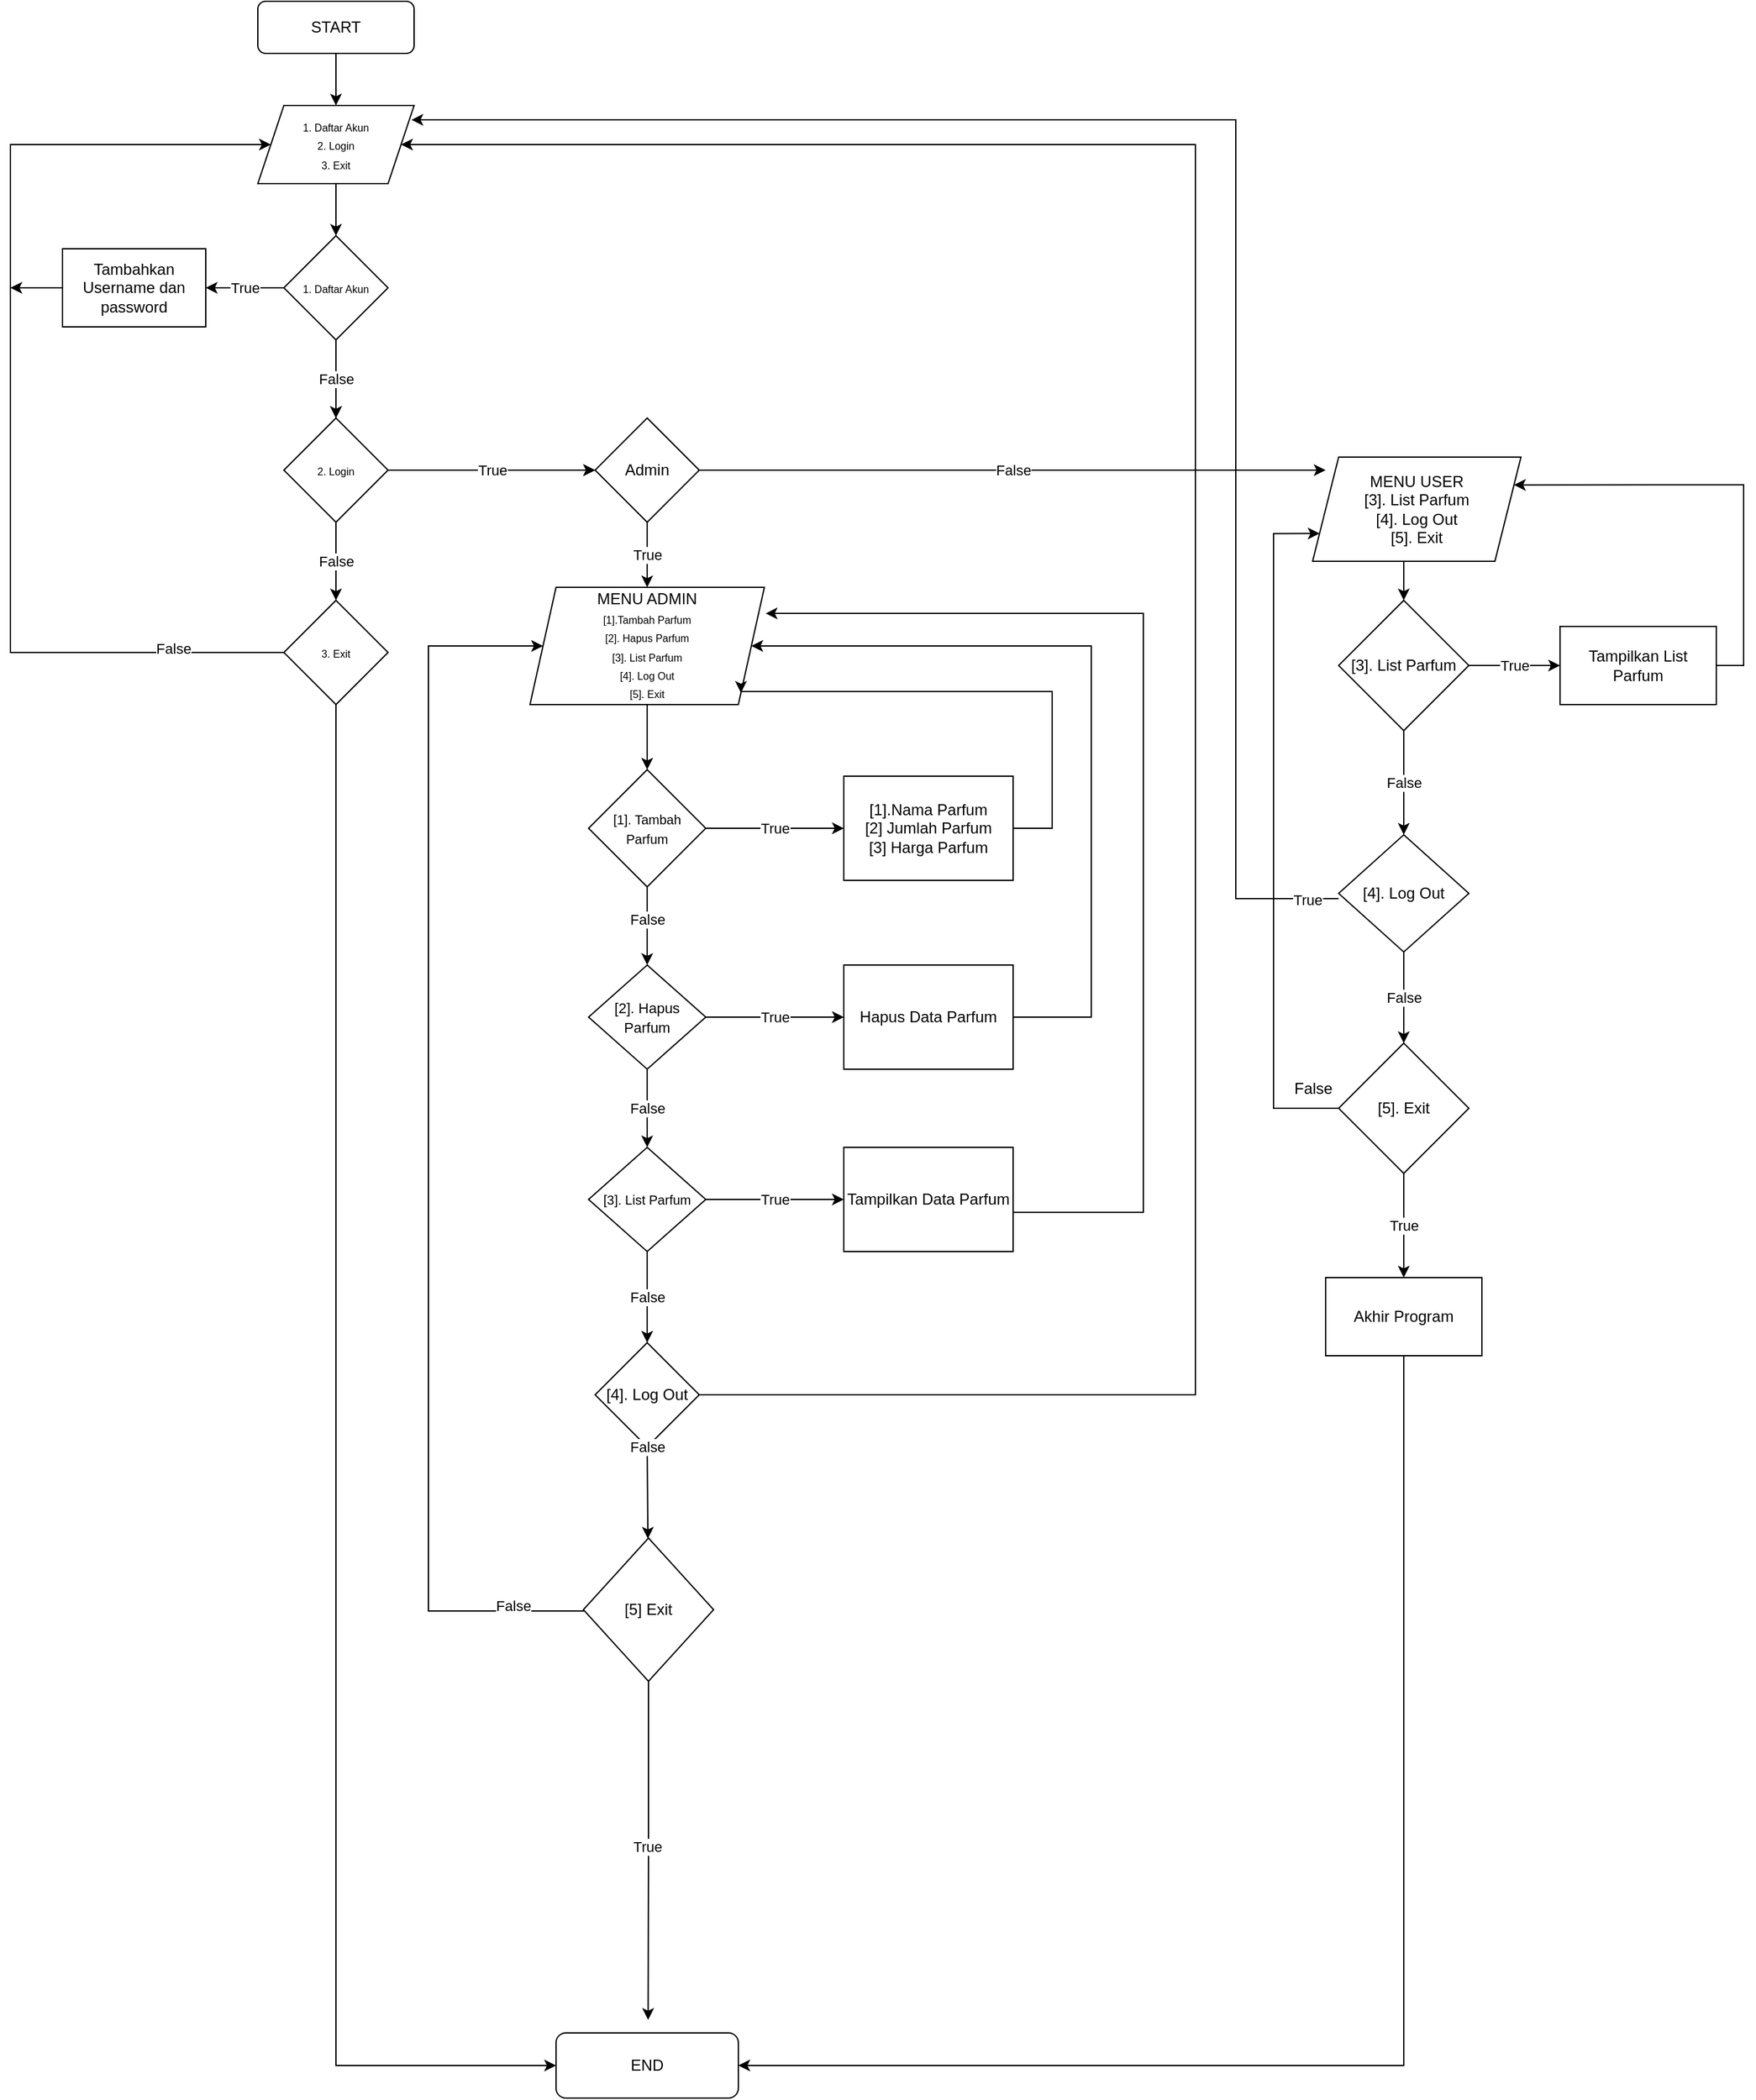 <mxfile version="24.7.17">
  <diagram name="Page-1" id="-yvtjSVOBkPBHiRVmAEW">
    <mxGraphModel dx="1720" dy="807" grid="1" gridSize="10" guides="1" tooltips="1" connect="1" arrows="1" fold="1" page="1" pageScale="1" pageWidth="2300" pageHeight="2000" math="0" shadow="0">
      <root>
        <mxCell id="0" />
        <mxCell id="1" parent="0" />
        <mxCell id="7bKF3bl3Uuq6F6FFyZXD-1" style="edgeStyle=orthogonalEdgeStyle;rounded=0;orthogonalLoop=1;jettySize=auto;html=1;exitX=0.5;exitY=1;exitDx=0;exitDy=0;entryX=0.5;entryY=0;entryDx=0;entryDy=0;" parent="1" source="7bKF3bl3Uuq6F6FFyZXD-2" target="7bKF3bl3Uuq6F6FFyZXD-4" edge="1">
          <mxGeometry relative="1" as="geometry" />
        </mxCell>
        <mxCell id="7bKF3bl3Uuq6F6FFyZXD-2" value="START" style="rounded=1;whiteSpace=wrap;html=1;fontSize=12;glass=0;strokeWidth=1;shadow=0;" parent="1" vertex="1">
          <mxGeometry x="460" y="580" width="120" height="40" as="geometry" />
        </mxCell>
        <mxCell id="7bKF3bl3Uuq6F6FFyZXD-3" style="edgeStyle=orthogonalEdgeStyle;rounded=0;orthogonalLoop=1;jettySize=auto;html=1;exitX=0.5;exitY=1;exitDx=0;exitDy=0;entryX=0.5;entryY=0;entryDx=0;entryDy=0;" parent="1" source="7bKF3bl3Uuq6F6FFyZXD-4" target="7bKF3bl3Uuq6F6FFyZXD-6" edge="1">
          <mxGeometry relative="1" as="geometry" />
        </mxCell>
        <mxCell id="7bKF3bl3Uuq6F6FFyZXD-4" value="&lt;div&gt;&lt;font style=&quot;font-size: 8px;&quot;&gt;1. Daftar Akun&lt;/font&gt;&lt;/div&gt;&lt;div&gt;&lt;font style=&quot;font-size: 8px;&quot;&gt;2. Login&lt;/font&gt;&lt;/div&gt;&lt;div&gt;&lt;font style=&quot;font-size: 8px;&quot;&gt;3. Exit&lt;br&gt;&lt;/font&gt;&lt;/div&gt;" style="shape=parallelogram;perimeter=parallelogramPerimeter;whiteSpace=wrap;html=1;fixedSize=1;" parent="1" vertex="1">
          <mxGeometry x="460" y="660" width="120" height="60" as="geometry" />
        </mxCell>
        <mxCell id="7bKF3bl3Uuq6F6FFyZXD-5" style="edgeStyle=orthogonalEdgeStyle;rounded=0;orthogonalLoop=1;jettySize=auto;html=1;exitX=0.5;exitY=1;exitDx=0;exitDy=0;entryX=0.5;entryY=0;entryDx=0;entryDy=0;" parent="1" source="7bKF3bl3Uuq6F6FFyZXD-6" target="7bKF3bl3Uuq6F6FFyZXD-8" edge="1">
          <mxGeometry relative="1" as="geometry" />
        </mxCell>
        <mxCell id="7bKF3bl3Uuq6F6FFyZXD-6" value="&lt;font style=&quot;font-size: 8px;&quot;&gt;1. Daftar Akun&lt;br&gt;&lt;/font&gt;" style="rhombus;whiteSpace=wrap;html=1;" parent="1" vertex="1">
          <mxGeometry x="480" y="760" width="80" height="80" as="geometry" />
        </mxCell>
        <mxCell id="7bKF3bl3Uuq6F6FFyZXD-7" style="edgeStyle=orthogonalEdgeStyle;rounded=0;orthogonalLoop=1;jettySize=auto;html=1;exitX=1;exitY=0.5;exitDx=0;exitDy=0;entryX=0;entryY=0.5;entryDx=0;entryDy=0;" parent="1" source="7bKF3bl3Uuq6F6FFyZXD-8" target="7bKF3bl3Uuq6F6FFyZXD-11" edge="1">
          <mxGeometry relative="1" as="geometry">
            <mxPoint x="660" y="920" as="targetPoint" />
          </mxGeometry>
        </mxCell>
        <mxCell id="7bKF3bl3Uuq6F6FFyZXD-8" value="&lt;font style=&quot;font-size: 8px;&quot;&gt;2. Login&lt;br&gt;&lt;/font&gt;" style="rhombus;whiteSpace=wrap;html=1;" parent="1" vertex="1">
          <mxGeometry x="480" y="900" width="80" height="80" as="geometry" />
        </mxCell>
        <mxCell id="7bKF3bl3Uuq6F6FFyZXD-70" style="edgeStyle=orthogonalEdgeStyle;rounded=0;orthogonalLoop=1;jettySize=auto;html=1;exitX=0;exitY=0.5;exitDx=0;exitDy=0;entryX=0;entryY=0.5;entryDx=0;entryDy=0;" parent="1" source="7bKF3bl3Uuq6F6FFyZXD-9" target="7bKF3bl3Uuq6F6FFyZXD-4" edge="1">
          <mxGeometry relative="1" as="geometry">
            <mxPoint x="420" y="690" as="targetPoint" />
            <Array as="points">
              <mxPoint x="270" y="1080" />
              <mxPoint x="270" y="690" />
            </Array>
          </mxGeometry>
        </mxCell>
        <mxCell id="mrZ9wVFB_9mN2UCOwn0G-32" value="False" style="edgeLabel;html=1;align=center;verticalAlign=middle;resizable=0;points=[];" vertex="1" connectable="0" parent="7bKF3bl3Uuq6F6FFyZXD-70">
          <mxGeometry x="-0.787" y="-3" relative="1" as="geometry">
            <mxPoint as="offset" />
          </mxGeometry>
        </mxCell>
        <mxCell id="7bKF3bl3Uuq6F6FFyZXD-87" style="edgeStyle=orthogonalEdgeStyle;rounded=0;orthogonalLoop=1;jettySize=auto;html=1;exitX=0.5;exitY=1;exitDx=0;exitDy=0;entryX=0;entryY=0.5;entryDx=0;entryDy=0;" parent="1" source="7bKF3bl3Uuq6F6FFyZXD-9" edge="1" target="7bKF3bl3Uuq6F6FFyZXD-91">
          <mxGeometry relative="1" as="geometry">
            <mxPoint x="520" y="2170" as="targetPoint" />
            <Array as="points">
              <mxPoint x="520" y="2165" />
            </Array>
          </mxGeometry>
        </mxCell>
        <mxCell id="7bKF3bl3Uuq6F6FFyZXD-9" value="&lt;font style=&quot;font-size: 8px;&quot;&gt;3. Exit&lt;br&gt;&lt;/font&gt;" style="rhombus;whiteSpace=wrap;html=1;" parent="1" vertex="1">
          <mxGeometry x="480" y="1040" width="80" height="80" as="geometry" />
        </mxCell>
        <mxCell id="7bKF3bl3Uuq6F6FFyZXD-11" value="Admin" style="rhombus;whiteSpace=wrap;html=1;" parent="1" vertex="1">
          <mxGeometry x="719" y="900" width="80" height="80" as="geometry" />
        </mxCell>
        <mxCell id="7bKF3bl3Uuq6F6FFyZXD-12" value="" style="endArrow=classic;html=1;rounded=0;entryX=0.5;entryY=0;entryDx=0;entryDy=0;" parent="1" source="7bKF3bl3Uuq6F6FFyZXD-8" target="7bKF3bl3Uuq6F6FFyZXD-9" edge="1">
          <mxGeometry relative="1" as="geometry">
            <mxPoint x="550" y="970" as="sourcePoint" />
            <mxPoint x="560" y="1010" as="targetPoint" />
          </mxGeometry>
        </mxCell>
        <mxCell id="7bKF3bl3Uuq6F6FFyZXD-13" value="False" style="edgeLabel;resizable=0;html=1;;align=center;verticalAlign=middle;" parent="7bKF3bl3Uuq6F6FFyZXD-12" connectable="0" vertex="1">
          <mxGeometry relative="1" as="geometry">
            <mxPoint as="offset" />
          </mxGeometry>
        </mxCell>
        <mxCell id="7bKF3bl3Uuq6F6FFyZXD-14" value="" style="endArrow=classic;html=1;rounded=0;exitX=0;exitY=0.5;exitDx=0;exitDy=0;entryX=1;entryY=0.5;entryDx=0;entryDy=0;" parent="1" source="7bKF3bl3Uuq6F6FFyZXD-6" target="7bKF3bl3Uuq6F6FFyZXD-16" edge="1">
          <mxGeometry relative="1" as="geometry">
            <mxPoint x="420" y="919.5" as="sourcePoint" />
            <mxPoint x="440" y="810" as="targetPoint" />
            <Array as="points" />
          </mxGeometry>
        </mxCell>
        <mxCell id="7bKF3bl3Uuq6F6FFyZXD-15" value="True" style="edgeLabel;resizable=0;html=1;;align=center;verticalAlign=middle;" parent="7bKF3bl3Uuq6F6FFyZXD-14" connectable="0" vertex="1">
          <mxGeometry relative="1" as="geometry" />
        </mxCell>
        <mxCell id="7bKF3bl3Uuq6F6FFyZXD-71" style="edgeStyle=orthogonalEdgeStyle;rounded=0;orthogonalLoop=1;jettySize=auto;html=1;exitX=0;exitY=0.5;exitDx=0;exitDy=0;" parent="1" source="7bKF3bl3Uuq6F6FFyZXD-16" edge="1">
          <mxGeometry relative="1" as="geometry">
            <mxPoint x="270" y="800" as="targetPoint" />
          </mxGeometry>
        </mxCell>
        <mxCell id="7bKF3bl3Uuq6F6FFyZXD-16" value="Tambahkan Username dan password" style="rounded=0;whiteSpace=wrap;html=1;" parent="1" vertex="1">
          <mxGeometry x="310" y="770" width="110" height="60" as="geometry" />
        </mxCell>
        <mxCell id="7bKF3bl3Uuq6F6FFyZXD-18" value="&lt;div&gt;MENU ADMIN&lt;/div&gt;&lt;div&gt;&lt;font style=&quot;font-size: 8px;&quot;&gt;[1].Tambah Parfum&lt;/font&gt;&lt;/div&gt;&lt;div&gt;&lt;font style=&quot;font-size: 8px;&quot;&gt;[2]. Hapus Parfum&lt;/font&gt;&lt;/div&gt;&lt;div&gt;&lt;font style=&quot;font-size: 8px;&quot;&gt;[3]. List Parfum&lt;/font&gt;&lt;/div&gt;&lt;div&gt;&lt;font style=&quot;font-size: 8px;&quot;&gt;[4]. Log Out&lt;/font&gt;&lt;/div&gt;&lt;div&gt;&lt;font style=&quot;font-size: 8px;&quot;&gt;[5]. Exit&lt;/font&gt;&lt;br&gt;&lt;/div&gt;" style="shape=parallelogram;perimeter=parallelogramPerimeter;whiteSpace=wrap;html=1;fixedSize=1;" parent="1" vertex="1">
          <mxGeometry x="669" y="1030" width="180" height="90" as="geometry" />
        </mxCell>
        <mxCell id="7bKF3bl3Uuq6F6FFyZXD-21" value="&lt;div&gt;&lt;font style=&quot;font-size: 10px;&quot;&gt;[1]. Tambah&lt;/font&gt;&lt;/div&gt;&lt;div&gt;&lt;font style=&quot;font-size: 10px;&quot;&gt;Parfum&lt;/font&gt;&lt;br&gt;&lt;/div&gt;" style="rhombus;whiteSpace=wrap;html=1;" parent="1" vertex="1">
          <mxGeometry x="714" y="1170" width="90" height="90" as="geometry" />
        </mxCell>
        <mxCell id="7bKF3bl3Uuq6F6FFyZXD-23" value="&lt;font style=&quot;font-size: 11px;&quot;&gt;[2]. Hapus Parfum&lt;/font&gt;" style="rhombus;whiteSpace=wrap;html=1;" parent="1" vertex="1">
          <mxGeometry x="714" y="1320" width="90" height="80" as="geometry" />
        </mxCell>
        <mxCell id="7bKF3bl3Uuq6F6FFyZXD-26" style="edgeStyle=orthogonalEdgeStyle;rounded=0;orthogonalLoop=1;jettySize=auto;html=1;exitX=1;exitY=0.5;exitDx=0;exitDy=0;" parent="1" source="7bKF3bl3Uuq6F6FFyZXD-27" target="7bKF3bl3Uuq6F6FFyZXD-4" edge="1">
          <mxGeometry relative="1" as="geometry">
            <mxPoint x="850" y="760" as="targetPoint" />
            <Array as="points">
              <mxPoint x="1180" y="1650" />
              <mxPoint x="1180" y="690" />
            </Array>
          </mxGeometry>
        </mxCell>
        <mxCell id="7bKF3bl3Uuq6F6FFyZXD-27" value="[4]. Log Out" style="rhombus;whiteSpace=wrap;html=1;" parent="1" vertex="1">
          <mxGeometry x="719" y="1610" width="80" height="80" as="geometry" />
        </mxCell>
        <mxCell id="7bKF3bl3Uuq6F6FFyZXD-77" style="edgeStyle=orthogonalEdgeStyle;rounded=0;orthogonalLoop=1;jettySize=auto;html=1;exitX=1;exitY=0.5;exitDx=0;exitDy=0;entryX=1;entryY=1;entryDx=0;entryDy=0;" parent="1" source="7bKF3bl3Uuq6F6FFyZXD-28" target="7bKF3bl3Uuq6F6FFyZXD-18" edge="1">
          <mxGeometry relative="1" as="geometry">
            <mxPoint x="1080" y="1110" as="targetPoint" />
            <Array as="points">
              <mxPoint x="1070" y="1215" />
              <mxPoint x="1070" y="1110" />
              <mxPoint x="831" y="1110" />
            </Array>
          </mxGeometry>
        </mxCell>
        <mxCell id="7bKF3bl3Uuq6F6FFyZXD-28" value="&lt;div&gt;[1].Nama Parfum&lt;/div&gt;&lt;div&gt;[2] Jumlah Parfum&lt;/div&gt;&lt;div&gt;[3] Harga Parfum&lt;br&gt;&lt;/div&gt;" style="rounded=0;whiteSpace=wrap;html=1;" parent="1" vertex="1">
          <mxGeometry x="910" y="1175" width="130" height="80" as="geometry" />
        </mxCell>
        <mxCell id="7bKF3bl3Uuq6F6FFyZXD-33" value="" style="endArrow=classic;html=1;rounded=0;entryX=0.5;entryY=0;entryDx=0;entryDy=0;exitX=0.5;exitY=1;exitDx=0;exitDy=0;" parent="1" source="7bKF3bl3Uuq6F6FFyZXD-21" target="7bKF3bl3Uuq6F6FFyZXD-23" edge="1">
          <mxGeometry relative="1" as="geometry">
            <mxPoint x="760" y="1200" as="sourcePoint" />
            <mxPoint x="860" y="1200" as="targetPoint" />
          </mxGeometry>
        </mxCell>
        <mxCell id="7bKF3bl3Uuq6F6FFyZXD-34" value="False" style="edgeLabel;resizable=0;html=1;;align=center;verticalAlign=middle;" parent="7bKF3bl3Uuq6F6FFyZXD-33" connectable="0" vertex="1">
          <mxGeometry relative="1" as="geometry">
            <mxPoint y="-5" as="offset" />
          </mxGeometry>
        </mxCell>
        <mxCell id="7bKF3bl3Uuq6F6FFyZXD-35" value="&lt;font style=&quot;font-size: 10px;&quot;&gt;[3]. List Parfum&lt;/font&gt;" style="rhombus;whiteSpace=wrap;html=1;" parent="1" vertex="1">
          <mxGeometry x="714" y="1460" width="90" height="80" as="geometry" />
        </mxCell>
        <mxCell id="7bKF3bl3Uuq6F6FFyZXD-36" value="" style="endArrow=classic;html=1;rounded=0;exitX=0.5;exitY=1;exitDx=0;exitDy=0;entryX=0.5;entryY=0;entryDx=0;entryDy=0;" parent="1" source="7bKF3bl3Uuq6F6FFyZXD-18" target="7bKF3bl3Uuq6F6FFyZXD-21" edge="1">
          <mxGeometry relative="1" as="geometry">
            <mxPoint x="810" y="1260" as="sourcePoint" />
            <mxPoint x="754" y="1140" as="targetPoint" />
          </mxGeometry>
        </mxCell>
        <mxCell id="7bKF3bl3Uuq6F6FFyZXD-39" value="" style="endArrow=classic;html=1;rounded=0;entryX=0.5;entryY=0;entryDx=0;entryDy=0;" parent="1" source="7bKF3bl3Uuq6F6FFyZXD-23" target="7bKF3bl3Uuq6F6FFyZXD-35" edge="1">
          <mxGeometry relative="1" as="geometry">
            <mxPoint x="660" y="1300" as="sourcePoint" />
            <mxPoint x="760" y="1300" as="targetPoint" />
            <Array as="points" />
          </mxGeometry>
        </mxCell>
        <mxCell id="7bKF3bl3Uuq6F6FFyZXD-40" value="False" style="edgeLabel;resizable=0;html=1;;align=center;verticalAlign=middle;" parent="7bKF3bl3Uuq6F6FFyZXD-39" connectable="0" vertex="1">
          <mxGeometry relative="1" as="geometry" />
        </mxCell>
        <mxCell id="7bKF3bl3Uuq6F6FFyZXD-41" value="" style="endArrow=classic;html=1;rounded=0;exitX=1;exitY=0.5;exitDx=0;exitDy=0;entryX=0;entryY=0.5;entryDx=0;entryDy=0;" parent="1" source="7bKF3bl3Uuq6F6FFyZXD-8" target="7bKF3bl3Uuq6F6FFyZXD-11" edge="1">
          <mxGeometry relative="1" as="geometry">
            <mxPoint x="510" y="960" as="sourcePoint" />
            <mxPoint x="610" y="960" as="targetPoint" />
          </mxGeometry>
        </mxCell>
        <mxCell id="7bKF3bl3Uuq6F6FFyZXD-42" value="True" style="edgeLabel;resizable=0;html=1;;align=center;verticalAlign=middle;" parent="7bKF3bl3Uuq6F6FFyZXD-41" connectable="0" vertex="1">
          <mxGeometry relative="1" as="geometry" />
        </mxCell>
        <mxCell id="7bKF3bl3Uuq6F6FFyZXD-43" value="" style="endArrow=classic;html=1;rounded=0;exitX=0.5;exitY=1;exitDx=0;exitDy=0;" parent="1" source="7bKF3bl3Uuq6F6FFyZXD-6" target="7bKF3bl3Uuq6F6FFyZXD-8" edge="1">
          <mxGeometry relative="1" as="geometry">
            <mxPoint x="510" y="910" as="sourcePoint" />
            <mxPoint x="610" y="910" as="targetPoint" />
          </mxGeometry>
        </mxCell>
        <mxCell id="7bKF3bl3Uuq6F6FFyZXD-44" value="False" style="edgeLabel;resizable=0;html=1;;align=center;verticalAlign=middle;" parent="7bKF3bl3Uuq6F6FFyZXD-43" connectable="0" vertex="1">
          <mxGeometry relative="1" as="geometry" />
        </mxCell>
        <mxCell id="7bKF3bl3Uuq6F6FFyZXD-53" style="edgeStyle=orthogonalEdgeStyle;rounded=0;orthogonalLoop=1;jettySize=auto;html=1;exitX=0.5;exitY=1;exitDx=0;exitDy=0;" parent="1" source="7bKF3bl3Uuq6F6FFyZXD-11" target="7bKF3bl3Uuq6F6FFyZXD-11" edge="1">
          <mxGeometry relative="1" as="geometry" />
        </mxCell>
        <mxCell id="7bKF3bl3Uuq6F6FFyZXD-55" value="" style="endArrow=classic;html=1;rounded=0;exitX=0.5;exitY=1;exitDx=0;exitDy=0;" parent="1" source="7bKF3bl3Uuq6F6FFyZXD-11" target="7bKF3bl3Uuq6F6FFyZXD-18" edge="1">
          <mxGeometry relative="1" as="geometry">
            <mxPoint x="770" y="1110" as="sourcePoint" />
            <mxPoint x="870" y="1110" as="targetPoint" />
          </mxGeometry>
        </mxCell>
        <mxCell id="7bKF3bl3Uuq6F6FFyZXD-56" value="True" style="edgeLabel;resizable=0;html=1;;align=center;verticalAlign=middle;" parent="7bKF3bl3Uuq6F6FFyZXD-55" connectable="0" vertex="1">
          <mxGeometry relative="1" as="geometry" />
        </mxCell>
        <mxCell id="7bKF3bl3Uuq6F6FFyZXD-57" value="" style="endArrow=classic;html=1;rounded=0;exitX=1;exitY=0.5;exitDx=0;exitDy=0;" parent="1" source="7bKF3bl3Uuq6F6FFyZXD-23" edge="1">
          <mxGeometry relative="1" as="geometry">
            <mxPoint x="770" y="1370" as="sourcePoint" />
            <mxPoint x="910" y="1360" as="targetPoint" />
          </mxGeometry>
        </mxCell>
        <mxCell id="7bKF3bl3Uuq6F6FFyZXD-58" value="True" style="edgeLabel;resizable=0;html=1;;align=center;verticalAlign=middle;" parent="7bKF3bl3Uuq6F6FFyZXD-57" connectable="0" vertex="1">
          <mxGeometry relative="1" as="geometry" />
        </mxCell>
        <mxCell id="7bKF3bl3Uuq6F6FFyZXD-59" value="" style="endArrow=classic;html=1;rounded=0;exitX=1;exitY=0.5;exitDx=0;exitDy=0;entryX=0;entryY=0.5;entryDx=0;entryDy=0;" parent="1" source="7bKF3bl3Uuq6F6FFyZXD-21" target="7bKF3bl3Uuq6F6FFyZXD-28" edge="1">
          <mxGeometry relative="1" as="geometry">
            <mxPoint x="770" y="1370" as="sourcePoint" />
            <mxPoint x="890" y="1220" as="targetPoint" />
          </mxGeometry>
        </mxCell>
        <mxCell id="7bKF3bl3Uuq6F6FFyZXD-60" value="True" style="edgeLabel;resizable=0;html=1;;align=center;verticalAlign=middle;" parent="7bKF3bl3Uuq6F6FFyZXD-59" connectable="0" vertex="1">
          <mxGeometry relative="1" as="geometry" />
        </mxCell>
        <mxCell id="7bKF3bl3Uuq6F6FFyZXD-63" value="" style="endArrow=classic;html=1;rounded=0;exitX=0.5;exitY=1;exitDx=0;exitDy=0;entryX=0.5;entryY=0;entryDx=0;entryDy=0;" parent="1" source="7bKF3bl3Uuq6F6FFyZXD-35" target="7bKF3bl3Uuq6F6FFyZXD-27" edge="1">
          <mxGeometry relative="1" as="geometry">
            <mxPoint x="770" y="1450" as="sourcePoint" />
            <mxPoint x="870" y="1450" as="targetPoint" />
          </mxGeometry>
        </mxCell>
        <mxCell id="7bKF3bl3Uuq6F6FFyZXD-64" value="False" style="edgeLabel;resizable=0;html=1;;align=center;verticalAlign=middle;" parent="7bKF3bl3Uuq6F6FFyZXD-63" connectable="0" vertex="1">
          <mxGeometry relative="1" as="geometry" />
        </mxCell>
        <mxCell id="7bKF3bl3Uuq6F6FFyZXD-76" style="edgeStyle=orthogonalEdgeStyle;rounded=0;orthogonalLoop=1;jettySize=auto;html=1;exitX=1;exitY=0.5;exitDx=0;exitDy=0;entryX=1;entryY=0.5;entryDx=0;entryDy=0;" parent="1" source="7bKF3bl3Uuq6F6FFyZXD-65" target="7bKF3bl3Uuq6F6FFyZXD-18" edge="1">
          <mxGeometry relative="1" as="geometry">
            <mxPoint x="1120" y="1070" as="targetPoint" />
            <Array as="points">
              <mxPoint x="1100" y="1360" />
              <mxPoint x="1100" y="1075" />
            </Array>
          </mxGeometry>
        </mxCell>
        <mxCell id="7bKF3bl3Uuq6F6FFyZXD-65" value="Hapus Data Parfum" style="rounded=0;whiteSpace=wrap;html=1;" parent="1" vertex="1">
          <mxGeometry x="910" y="1320" width="130" height="80" as="geometry" />
        </mxCell>
        <mxCell id="7bKF3bl3Uuq6F6FFyZXD-66" value="" style="endArrow=classic;html=1;rounded=0;exitX=1;exitY=0.5;exitDx=0;exitDy=0;entryX=0;entryY=0.5;entryDx=0;entryDy=0;" parent="1" source="7bKF3bl3Uuq6F6FFyZXD-35" target="7bKF3bl3Uuq6F6FFyZXD-68" edge="1">
          <mxGeometry relative="1" as="geometry">
            <mxPoint x="770" y="1420" as="sourcePoint" />
            <mxPoint x="910" y="1500" as="targetPoint" />
          </mxGeometry>
        </mxCell>
        <mxCell id="7bKF3bl3Uuq6F6FFyZXD-67" value="True" style="edgeLabel;resizable=0;html=1;;align=center;verticalAlign=middle;" parent="7bKF3bl3Uuq6F6FFyZXD-66" connectable="0" vertex="1">
          <mxGeometry relative="1" as="geometry" />
        </mxCell>
        <mxCell id="7bKF3bl3Uuq6F6FFyZXD-74" style="edgeStyle=orthogonalEdgeStyle;rounded=0;orthogonalLoop=1;jettySize=auto;html=1;exitX=1;exitY=0.5;exitDx=0;exitDy=0;entryX=1.006;entryY=0.112;entryDx=0;entryDy=0;entryPerimeter=0;" parent="1" edge="1">
          <mxGeometry relative="1" as="geometry">
            <mxPoint x="850.0" y="1050.01" as="targetPoint" />
            <mxPoint x="1039.92" y="1509.93" as="sourcePoint" />
            <Array as="points">
              <mxPoint x="1140" y="1510" />
              <mxPoint x="1140" y="1050" />
            </Array>
          </mxGeometry>
        </mxCell>
        <mxCell id="7bKF3bl3Uuq6F6FFyZXD-68" value="Tampilkan Data Parfum" style="rounded=0;whiteSpace=wrap;html=1;" parent="1" vertex="1">
          <mxGeometry x="910" y="1460" width="130" height="80" as="geometry" />
        </mxCell>
        <mxCell id="7bKF3bl3Uuq6F6FFyZXD-79" value="" style="endArrow=classic;html=1;rounded=0;exitX=0.5;exitY=1;exitDx=0;exitDy=0;" parent="1" source="7bKF3bl3Uuq6F6FFyZXD-81" edge="1">
          <mxGeometry relative="1" as="geometry">
            <mxPoint x="730" y="1740" as="sourcePoint" />
            <mxPoint x="760" y="1760" as="targetPoint" />
            <Array as="points">
              <mxPoint x="760" y="1780" />
              <mxPoint x="760" y="1760" />
              <mxPoint x="760" y="1810" />
            </Array>
          </mxGeometry>
        </mxCell>
        <mxCell id="7bKF3bl3Uuq6F6FFyZXD-84" style="edgeStyle=orthogonalEdgeStyle;rounded=0;orthogonalLoop=1;jettySize=auto;html=1;exitX=0;exitY=0.5;exitDx=0;exitDy=0;entryX=0;entryY=0.5;entryDx=0;entryDy=0;" parent="1" target="7bKF3bl3Uuq6F6FFyZXD-18" edge="1">
          <mxGeometry relative="1" as="geometry">
            <mxPoint x="669" y="1110" as="targetPoint" />
            <mxPoint x="719" y="1815" as="sourcePoint" />
            <Array as="points">
              <mxPoint x="719" y="1816" />
              <mxPoint x="591" y="1816" />
              <mxPoint x="591" y="1075" />
            </Array>
          </mxGeometry>
        </mxCell>
        <mxCell id="mrZ9wVFB_9mN2UCOwn0G-30" value="False" style="edgeLabel;html=1;align=center;verticalAlign=middle;resizable=0;points=[];" vertex="1" connectable="0" parent="7bKF3bl3Uuq6F6FFyZXD-84">
          <mxGeometry x="-0.866" y="-4" relative="1" as="geometry">
            <mxPoint as="offset" />
          </mxGeometry>
        </mxCell>
        <mxCell id="7bKF3bl3Uuq6F6FFyZXD-89" value="" style="endArrow=classic;html=1;rounded=0;exitX=0.5;exitY=1;exitDx=0;exitDy=0;" parent="1" source="7bKF3bl3Uuq6F6FFyZXD-27" target="7bKF3bl3Uuq6F6FFyZXD-81" edge="1">
          <mxGeometry relative="1" as="geometry">
            <mxPoint x="759" y="1690" as="sourcePoint" />
            <mxPoint x="760" y="1760" as="targetPoint" />
            <Array as="points" />
          </mxGeometry>
        </mxCell>
        <mxCell id="7bKF3bl3Uuq6F6FFyZXD-90" value="False" style="edgeLabel;resizable=0;html=1;;align=center;verticalAlign=middle;" parent="7bKF3bl3Uuq6F6FFyZXD-89" connectable="0" vertex="1">
          <mxGeometry relative="1" as="geometry">
            <mxPoint x="-1" y="-35" as="offset" />
          </mxGeometry>
        </mxCell>
        <mxCell id="mrZ9wVFB_9mN2UCOwn0G-6" style="edgeStyle=orthogonalEdgeStyle;rounded=0;orthogonalLoop=1;jettySize=auto;html=1;exitX=0.5;exitY=1;exitDx=0;exitDy=0;" edge="1" parent="1" source="7bKF3bl3Uuq6F6FFyZXD-81">
          <mxGeometry relative="1" as="geometry">
            <mxPoint x="759.727" y="2130" as="targetPoint" />
          </mxGeometry>
        </mxCell>
        <mxCell id="mrZ9wVFB_9mN2UCOwn0G-31" value="True" style="edgeLabel;html=1;align=center;verticalAlign=middle;resizable=0;points=[];" vertex="1" connectable="0" parent="mrZ9wVFB_9mN2UCOwn0G-6">
          <mxGeometry x="-0.024" y="-1" relative="1" as="geometry">
            <mxPoint as="offset" />
          </mxGeometry>
        </mxCell>
        <mxCell id="7bKF3bl3Uuq6F6FFyZXD-81" value="[5] Exit" style="rhombus;whiteSpace=wrap;html=1;" parent="1" vertex="1">
          <mxGeometry x="710" y="1760" width="100" height="110" as="geometry" />
        </mxCell>
        <mxCell id="7bKF3bl3Uuq6F6FFyZXD-91" value="END" style="rounded=1;whiteSpace=wrap;html=1;" parent="1" vertex="1">
          <mxGeometry x="689" y="2140" width="140" height="50" as="geometry" />
        </mxCell>
        <mxCell id="mrZ9wVFB_9mN2UCOwn0G-2" value="" style="endArrow=classic;html=1;rounded=0;exitX=1;exitY=0.5;exitDx=0;exitDy=0;" edge="1" parent="1" source="7bKF3bl3Uuq6F6FFyZXD-11">
          <mxGeometry relative="1" as="geometry">
            <mxPoint x="980" y="970" as="sourcePoint" />
            <mxPoint x="1280" y="940" as="targetPoint" />
          </mxGeometry>
        </mxCell>
        <mxCell id="mrZ9wVFB_9mN2UCOwn0G-3" value="False" style="edgeLabel;resizable=0;html=1;;align=center;verticalAlign=middle;" connectable="0" vertex="1" parent="mrZ9wVFB_9mN2UCOwn0G-2">
          <mxGeometry relative="1" as="geometry" />
        </mxCell>
        <mxCell id="mrZ9wVFB_9mN2UCOwn0G-10" style="edgeStyle=orthogonalEdgeStyle;rounded=0;orthogonalLoop=1;jettySize=auto;html=1;exitX=0.5;exitY=1;exitDx=0;exitDy=0;" edge="1" parent="1" source="mrZ9wVFB_9mN2UCOwn0G-4">
          <mxGeometry relative="1" as="geometry">
            <mxPoint x="1340" y="1040" as="targetPoint" />
          </mxGeometry>
        </mxCell>
        <mxCell id="mrZ9wVFB_9mN2UCOwn0G-4" value="&lt;div&gt;MENU USER&lt;/div&gt;&lt;div&gt;[3]. List Parfum&lt;/div&gt;&lt;div&gt;[4]. Log Out&lt;/div&gt;&lt;div&gt;[5]. Exit&lt;br&gt;&lt;/div&gt;" style="shape=parallelogram;perimeter=parallelogramPerimeter;whiteSpace=wrap;html=1;fixedSize=1;" vertex="1" parent="1">
          <mxGeometry x="1270" y="930" width="160" height="80" as="geometry" />
        </mxCell>
        <mxCell id="mrZ9wVFB_9mN2UCOwn0G-7" style="edgeStyle=orthogonalEdgeStyle;rounded=0;orthogonalLoop=1;jettySize=auto;html=1;exitX=0.5;exitY=1;exitDx=0;exitDy=0;" edge="1" parent="1" source="mrZ9wVFB_9mN2UCOwn0G-4" target="mrZ9wVFB_9mN2UCOwn0G-4">
          <mxGeometry relative="1" as="geometry" />
        </mxCell>
        <mxCell id="mrZ9wVFB_9mN2UCOwn0G-11" value="[3]. List Parfum" style="rhombus;whiteSpace=wrap;html=1;" vertex="1" parent="1">
          <mxGeometry x="1290" y="1040" width="100" height="100" as="geometry" />
        </mxCell>
        <mxCell id="mrZ9wVFB_9mN2UCOwn0G-12" value="" style="endArrow=classic;html=1;rounded=0;" edge="1" parent="1" source="mrZ9wVFB_9mN2UCOwn0G-11">
          <mxGeometry relative="1" as="geometry">
            <mxPoint x="1310" y="1130" as="sourcePoint" />
            <mxPoint x="1340" y="1220" as="targetPoint" />
          </mxGeometry>
        </mxCell>
        <mxCell id="mrZ9wVFB_9mN2UCOwn0G-13" value="False" style="edgeLabel;resizable=0;html=1;;align=center;verticalAlign=middle;" connectable="0" vertex="1" parent="mrZ9wVFB_9mN2UCOwn0G-12">
          <mxGeometry relative="1" as="geometry" />
        </mxCell>
        <mxCell id="mrZ9wVFB_9mN2UCOwn0G-27" style="edgeStyle=orthogonalEdgeStyle;rounded=0;orthogonalLoop=1;jettySize=auto;html=1;exitX=0;exitY=0.5;exitDx=0;exitDy=0;entryX=0.983;entryY=0.117;entryDx=0;entryDy=0;entryPerimeter=0;" edge="1" parent="1">
          <mxGeometry relative="1" as="geometry">
            <mxPoint x="577.96" y="671.02" as="targetPoint" />
            <mxPoint x="1290" y="1269" as="sourcePoint" />
            <Array as="points">
              <mxPoint x="1211" y="1269" />
              <mxPoint x="1211" y="671" />
            </Array>
          </mxGeometry>
        </mxCell>
        <mxCell id="mrZ9wVFB_9mN2UCOwn0G-33" value="True" style="edgeLabel;html=1;align=center;verticalAlign=middle;resizable=0;points=[];" vertex="1" connectable="0" parent="mrZ9wVFB_9mN2UCOwn0G-27">
          <mxGeometry x="-0.963" y="1" relative="1" as="geometry">
            <mxPoint as="offset" />
          </mxGeometry>
        </mxCell>
        <mxCell id="mrZ9wVFB_9mN2UCOwn0G-14" value="[4]. Log Out" style="rhombus;whiteSpace=wrap;html=1;" vertex="1" parent="1">
          <mxGeometry x="1290" y="1220" width="100" height="90" as="geometry" />
        </mxCell>
        <mxCell id="mrZ9wVFB_9mN2UCOwn0G-15" value="" style="endArrow=classic;html=1;rounded=0;exitX=0.5;exitY=1;exitDx=0;exitDy=0;" edge="1" parent="1" source="mrZ9wVFB_9mN2UCOwn0G-14">
          <mxGeometry relative="1" as="geometry">
            <mxPoint x="1310" y="1250" as="sourcePoint" />
            <mxPoint x="1340" y="1380" as="targetPoint" />
          </mxGeometry>
        </mxCell>
        <mxCell id="mrZ9wVFB_9mN2UCOwn0G-16" value="False" style="edgeLabel;resizable=0;html=1;;align=center;verticalAlign=middle;" connectable="0" vertex="1" parent="mrZ9wVFB_9mN2UCOwn0G-15">
          <mxGeometry relative="1" as="geometry" />
        </mxCell>
        <mxCell id="mrZ9wVFB_9mN2UCOwn0G-21" style="edgeStyle=orthogonalEdgeStyle;rounded=0;orthogonalLoop=1;jettySize=auto;html=1;exitX=0;exitY=0.5;exitDx=0;exitDy=0;entryX=0;entryY=0.75;entryDx=0;entryDy=0;" edge="1" parent="1" source="mrZ9wVFB_9mN2UCOwn0G-17" target="mrZ9wVFB_9mN2UCOwn0G-4">
          <mxGeometry relative="1" as="geometry">
            <mxPoint x="1230" y="970" as="targetPoint" />
            <Array as="points">
              <mxPoint x="1240" y="1430" />
              <mxPoint x="1240" y="989" />
            </Array>
          </mxGeometry>
        </mxCell>
        <mxCell id="mrZ9wVFB_9mN2UCOwn0G-17" value="[5]. Exit" style="rhombus;whiteSpace=wrap;html=1;" vertex="1" parent="1">
          <mxGeometry x="1290" y="1380" width="100" height="100" as="geometry" />
        </mxCell>
        <mxCell id="mrZ9wVFB_9mN2UCOwn0G-28" style="edgeStyle=orthogonalEdgeStyle;rounded=0;orthogonalLoop=1;jettySize=auto;html=1;exitX=0.5;exitY=1;exitDx=0;exitDy=0;entryX=1;entryY=0.5;entryDx=0;entryDy=0;" edge="1" parent="1" source="mrZ9wVFB_9mN2UCOwn0G-18" target="7bKF3bl3Uuq6F6FFyZXD-91">
          <mxGeometry relative="1" as="geometry">
            <mxPoint x="1340" y="2191" as="targetPoint" />
            <Array as="points">
              <mxPoint x="1340" y="2165" />
            </Array>
          </mxGeometry>
        </mxCell>
        <mxCell id="mrZ9wVFB_9mN2UCOwn0G-18" value="Akhir Program" style="rounded=0;whiteSpace=wrap;html=1;" vertex="1" parent="1">
          <mxGeometry x="1280" y="1560" width="120" height="60" as="geometry" />
        </mxCell>
        <mxCell id="mrZ9wVFB_9mN2UCOwn0G-19" value="" style="endArrow=classic;html=1;rounded=0;exitX=0.5;exitY=1;exitDx=0;exitDy=0;entryX=0.5;entryY=0;entryDx=0;entryDy=0;" edge="1" parent="1" source="mrZ9wVFB_9mN2UCOwn0G-17" target="mrZ9wVFB_9mN2UCOwn0G-18">
          <mxGeometry relative="1" as="geometry">
            <mxPoint x="1310" y="1440" as="sourcePoint" />
            <mxPoint x="1410" y="1440" as="targetPoint" />
          </mxGeometry>
        </mxCell>
        <mxCell id="mrZ9wVFB_9mN2UCOwn0G-20" value="True" style="edgeLabel;resizable=0;html=1;;align=center;verticalAlign=middle;" connectable="0" vertex="1" parent="mrZ9wVFB_9mN2UCOwn0G-19">
          <mxGeometry relative="1" as="geometry" />
        </mxCell>
        <mxCell id="mrZ9wVFB_9mN2UCOwn0G-22" value="" style="endArrow=classic;html=1;rounded=0;exitX=1;exitY=0.5;exitDx=0;exitDy=0;" edge="1" parent="1" source="mrZ9wVFB_9mN2UCOwn0G-11">
          <mxGeometry relative="1" as="geometry">
            <mxPoint x="1310" y="1230" as="sourcePoint" />
            <mxPoint x="1460" y="1090" as="targetPoint" />
          </mxGeometry>
        </mxCell>
        <mxCell id="mrZ9wVFB_9mN2UCOwn0G-23" value="True" style="edgeLabel;resizable=0;html=1;;align=center;verticalAlign=middle;" connectable="0" vertex="1" parent="mrZ9wVFB_9mN2UCOwn0G-22">
          <mxGeometry relative="1" as="geometry" />
        </mxCell>
        <mxCell id="mrZ9wVFB_9mN2UCOwn0G-25" style="edgeStyle=orthogonalEdgeStyle;rounded=0;orthogonalLoop=1;jettySize=auto;html=1;exitX=1;exitY=0.5;exitDx=0;exitDy=0;entryX=1;entryY=0.25;entryDx=0;entryDy=0;" edge="1" parent="1" source="mrZ9wVFB_9mN2UCOwn0G-24" target="mrZ9wVFB_9mN2UCOwn0G-4">
          <mxGeometry relative="1" as="geometry">
            <mxPoint x="1600" y="950" as="targetPoint" />
            <Array as="points">
              <mxPoint x="1601" y="1090" />
              <mxPoint x="1601" y="951" />
            </Array>
          </mxGeometry>
        </mxCell>
        <mxCell id="mrZ9wVFB_9mN2UCOwn0G-24" value="Tampilkan List Parfum" style="rounded=0;whiteSpace=wrap;html=1;" vertex="1" parent="1">
          <mxGeometry x="1460" y="1060" width="120" height="60" as="geometry" />
        </mxCell>
        <mxCell id="mrZ9wVFB_9mN2UCOwn0G-26" value="False" style="text;strokeColor=none;fillColor=none;align=left;verticalAlign=middle;spacingLeft=4;spacingRight=4;overflow=hidden;points=[[0,0.5],[1,0.5]];portConstraint=eastwest;rotatable=0;whiteSpace=wrap;html=1;" vertex="1" parent="1">
          <mxGeometry x="1250" y="1400" width="80" height="30" as="geometry" />
        </mxCell>
      </root>
    </mxGraphModel>
  </diagram>
</mxfile>
